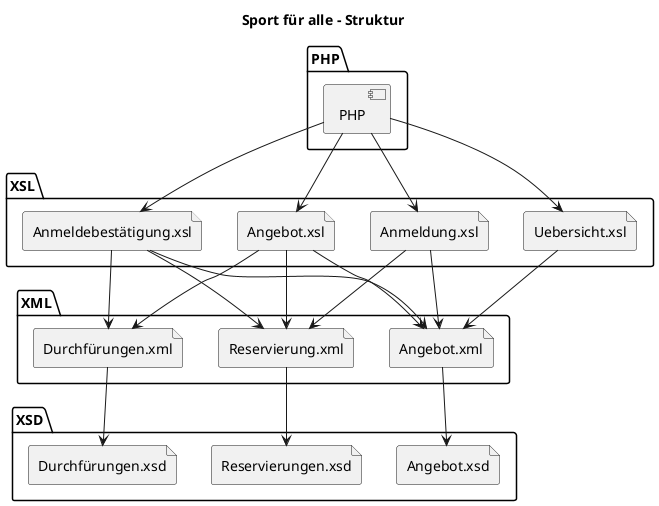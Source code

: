 @startuml

title Sport für alle - Struktur
package PHP {
    component [PHP] as server
}

package XSL {
    file Uebersicht.xsl as overview
    file Angebot.xsl as angebot
    file Anmeldung.xsl as anmeldung
    file Anmeldebestätigung.xsl as bestaetigung
}

server -down-> overview
server -down-> angebot
server -down-> anmeldung
server -down-> bestaetigung

package XML {
    file Reservierung.xml as reservierungXML
    file Angebot.xml as angebotXML
    file Durchfürungen.xml as durchfuerungenXML
}

overview -down-> angebotXML

angebot -down-> angebotXML
angebot -down-> reservierungXML
angebot -down-> durchfuerungenXML

anmeldung -down-> angebotXML
anmeldung -down-> reservierungXML

bestaetigung -down-> angebotXML
bestaetigung -down-> durchfuerungenXML
bestaetigung -down-> reservierungXML

package XSD {
    file Reservierungen.xsd as reservierungXSD
    file Angebot.xsd as angebotXSD
    file Durchfürungen.xsd as durchfuerungenXSD
}

angebotXML -down-> angebotXSD
durchfuerungenXML -down-> durchfuerungenXSD
reservierungXML -down-> reservierungXSD


@enduml
